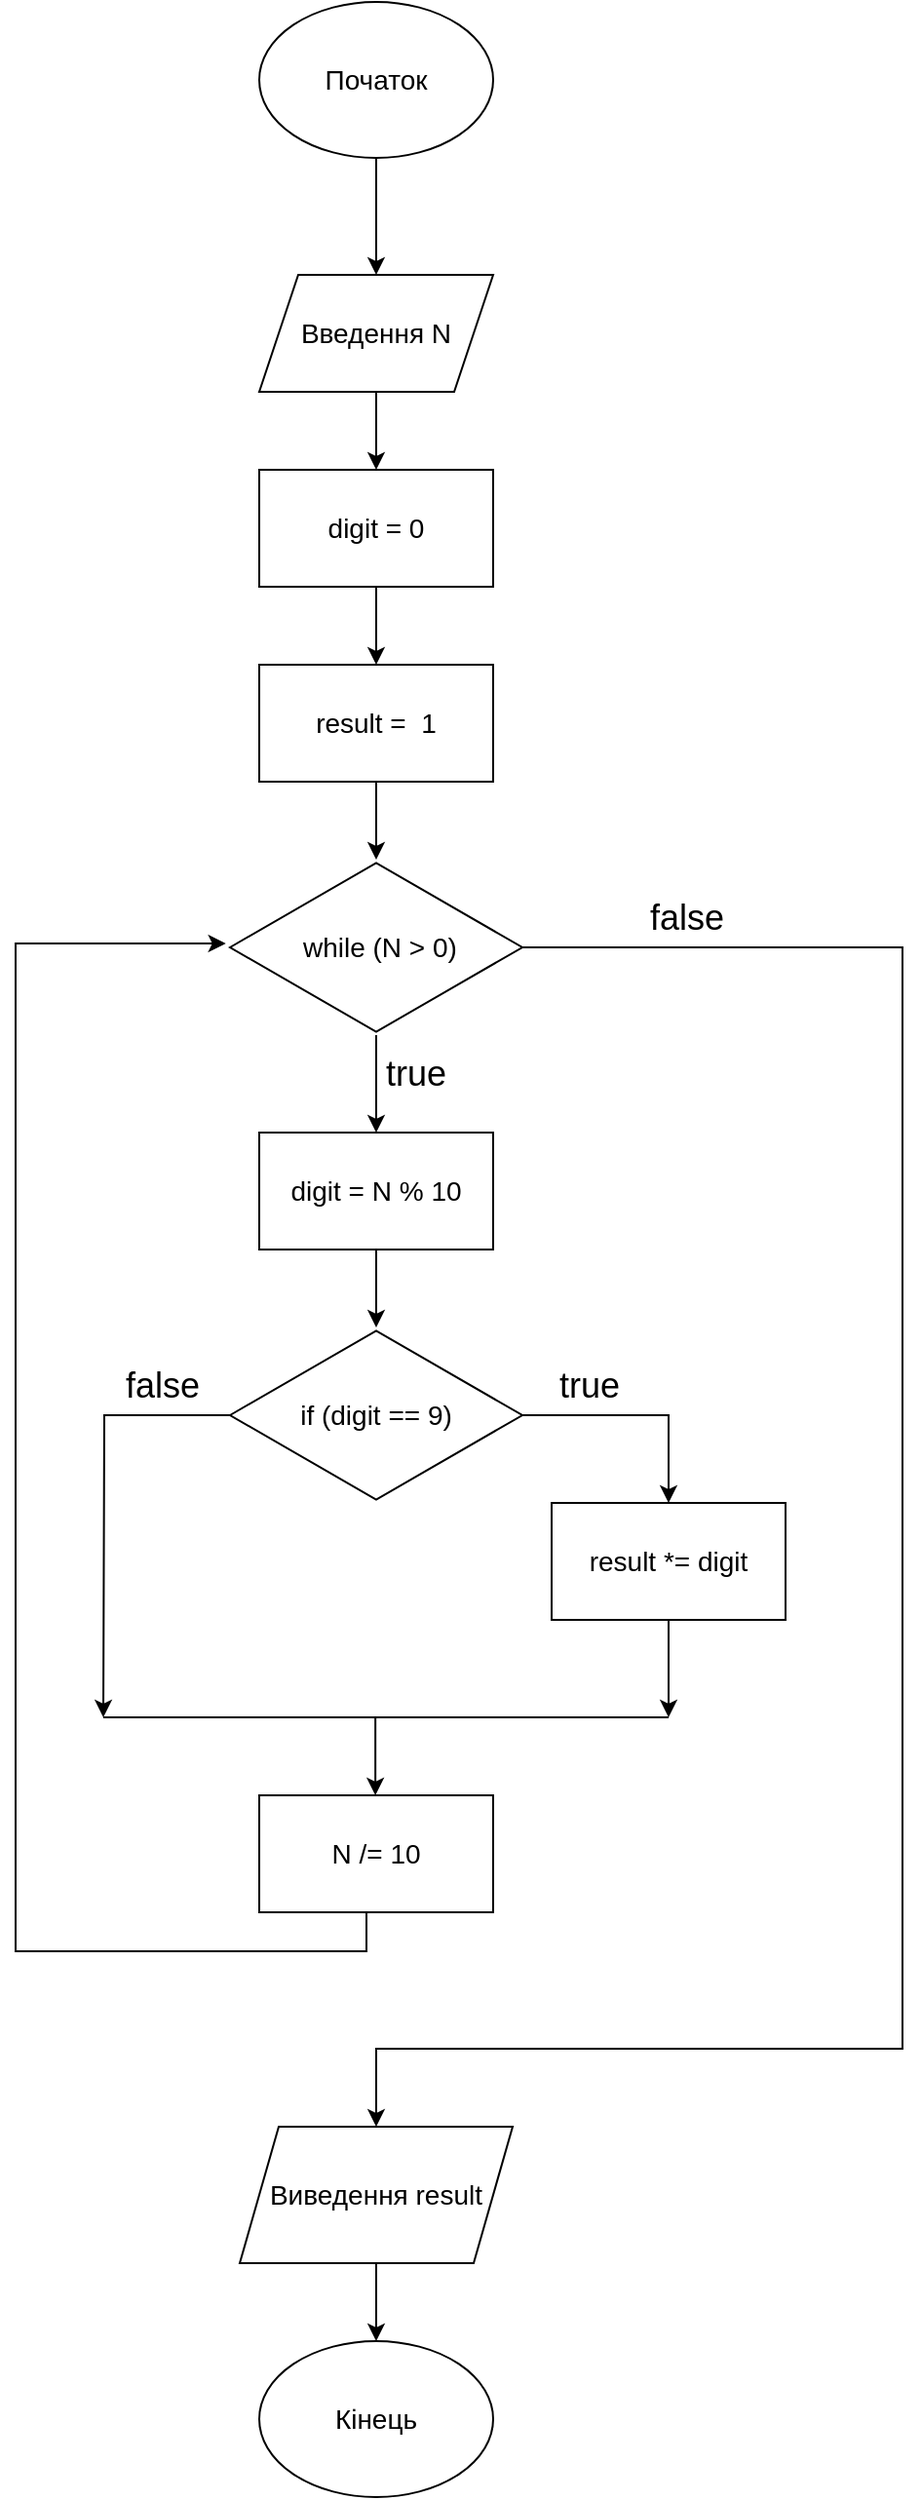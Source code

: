 <mxfile version="22.0.4" type="github">
  <diagram name="Сторінка-1" id="kfaYCaIMH_Hj41CmXbZO">
    <mxGraphModel dx="1969" dy="882" grid="1" gridSize="10" guides="1" tooltips="1" connect="1" arrows="1" fold="1" page="1" pageScale="1" pageWidth="827" pageHeight="1169" math="0" shadow="0">
      <root>
        <mxCell id="0" />
        <mxCell id="1" parent="0" />
        <mxCell id="slGBocTgLF8m4l2l_OkK-3" style="edgeStyle=orthogonalEdgeStyle;rounded=0;orthogonalLoop=1;jettySize=auto;html=1;entryX=0.5;entryY=0;entryDx=0;entryDy=0;" edge="1" parent="1" source="slGBocTgLF8m4l2l_OkK-1" target="slGBocTgLF8m4l2l_OkK-2">
          <mxGeometry relative="1" as="geometry" />
        </mxCell>
        <mxCell id="slGBocTgLF8m4l2l_OkK-1" value="&lt;font style=&quot;font-size: 14px;&quot;&gt;Початок&lt;/font&gt;" style="ellipse;whiteSpace=wrap;html=1;" vertex="1" parent="1">
          <mxGeometry x="270" y="20" width="120" height="80" as="geometry" />
        </mxCell>
        <mxCell id="slGBocTgLF8m4l2l_OkK-13" value="" style="edgeStyle=orthogonalEdgeStyle;rounded=0;orthogonalLoop=1;jettySize=auto;html=1;" edge="1" parent="1" source="slGBocTgLF8m4l2l_OkK-2" target="slGBocTgLF8m4l2l_OkK-11">
          <mxGeometry relative="1" as="geometry" />
        </mxCell>
        <mxCell id="slGBocTgLF8m4l2l_OkK-2" value="&lt;font style=&quot;font-size: 14px;&quot;&gt;Введення N&lt;/font&gt;" style="shape=parallelogram;perimeter=parallelogramPerimeter;whiteSpace=wrap;html=1;fixedSize=1;" vertex="1" parent="1">
          <mxGeometry x="270" y="160" width="120" height="60" as="geometry" />
        </mxCell>
        <mxCell id="slGBocTgLF8m4l2l_OkK-7" style="edgeStyle=orthogonalEdgeStyle;rounded=0;orthogonalLoop=1;jettySize=auto;html=1;exitX=0.5;exitY=1;exitDx=0;exitDy=0;entryX=0.5;entryY=0;entryDx=0;entryDy=0;" edge="1" parent="1" source="slGBocTgLF8m4l2l_OkK-4">
          <mxGeometry relative="1" as="geometry">
            <mxPoint x="330" y="460" as="targetPoint" />
          </mxGeometry>
        </mxCell>
        <mxCell id="slGBocTgLF8m4l2l_OkK-4" value="&lt;font style=&quot;font-size: 14px;&quot;&gt;result =&amp;nbsp; 1&lt;/font&gt;" style="rounded=0;whiteSpace=wrap;html=1;" vertex="1" parent="1">
          <mxGeometry x="270" y="360" width="120" height="60" as="geometry" />
        </mxCell>
        <mxCell id="slGBocTgLF8m4l2l_OkK-10" value="" style="edgeStyle=orthogonalEdgeStyle;rounded=0;orthogonalLoop=1;jettySize=auto;html=1;" edge="1" parent="1" source="slGBocTgLF8m4l2l_OkK-8" target="slGBocTgLF8m4l2l_OkK-9">
          <mxGeometry relative="1" as="geometry" />
        </mxCell>
        <mxCell id="slGBocTgLF8m4l2l_OkK-39" style="edgeStyle=orthogonalEdgeStyle;rounded=0;orthogonalLoop=1;jettySize=auto;html=1;entryX=0.5;entryY=0;entryDx=0;entryDy=0;" edge="1" parent="1" source="slGBocTgLF8m4l2l_OkK-8" target="slGBocTgLF8m4l2l_OkK-41">
          <mxGeometry relative="1" as="geometry">
            <mxPoint x="590" y="1070" as="targetPoint" />
            <Array as="points">
              <mxPoint x="600" y="505" />
              <mxPoint x="600" y="1070" />
              <mxPoint x="330" y="1070" />
            </Array>
          </mxGeometry>
        </mxCell>
        <mxCell id="slGBocTgLF8m4l2l_OkK-8" value="&lt;font style=&quot;font-size: 14px;&quot;&gt;&amp;nbsp;while (N &amp;gt; 0)&lt;/font&gt;" style="html=1;whiteSpace=wrap;aspect=fixed;shape=isoRectangle;" vertex="1" parent="1">
          <mxGeometry x="255" y="460" width="150" height="90" as="geometry" />
        </mxCell>
        <mxCell id="slGBocTgLF8m4l2l_OkK-19" value="" style="edgeStyle=orthogonalEdgeStyle;rounded=0;orthogonalLoop=1;jettySize=auto;html=1;" edge="1" parent="1" source="slGBocTgLF8m4l2l_OkK-9" target="slGBocTgLF8m4l2l_OkK-18">
          <mxGeometry relative="1" as="geometry" />
        </mxCell>
        <mxCell id="slGBocTgLF8m4l2l_OkK-9" value="&lt;font style=&quot;font-size: 14px;&quot;&gt;digit = N % 10&lt;/font&gt;" style="whiteSpace=wrap;html=1;" vertex="1" parent="1">
          <mxGeometry x="270" y="600" width="120" height="60" as="geometry" />
        </mxCell>
        <mxCell id="slGBocTgLF8m4l2l_OkK-14" value="" style="edgeStyle=orthogonalEdgeStyle;rounded=0;orthogonalLoop=1;jettySize=auto;html=1;" edge="1" parent="1" source="slGBocTgLF8m4l2l_OkK-11" target="slGBocTgLF8m4l2l_OkK-4">
          <mxGeometry relative="1" as="geometry" />
        </mxCell>
        <mxCell id="slGBocTgLF8m4l2l_OkK-11" value="&lt;font style=&quot;font-size: 14px;&quot;&gt;digit = 0&lt;/font&gt;" style="rounded=0;whiteSpace=wrap;html=1;" vertex="1" parent="1">
          <mxGeometry x="270" y="260" width="120" height="60" as="geometry" />
        </mxCell>
        <mxCell id="slGBocTgLF8m4l2l_OkK-15" value="&lt;font style=&quot;font-size: 18px;&quot;&gt;true&lt;/font&gt;" style="text;html=1;align=center;verticalAlign=middle;resizable=0;points=[];autosize=1;strokeColor=none;fillColor=none;" vertex="1" parent="1">
          <mxGeometry x="325" y="550" width="50" height="40" as="geometry" />
        </mxCell>
        <mxCell id="slGBocTgLF8m4l2l_OkK-31" style="edgeStyle=orthogonalEdgeStyle;rounded=0;orthogonalLoop=1;jettySize=auto;html=1;entryX=0.5;entryY=0;entryDx=0;entryDy=0;" edge="1" parent="1" source="slGBocTgLF8m4l2l_OkK-18" target="slGBocTgLF8m4l2l_OkK-20">
          <mxGeometry relative="1" as="geometry" />
        </mxCell>
        <mxCell id="slGBocTgLF8m4l2l_OkK-34" style="edgeStyle=orthogonalEdgeStyle;rounded=0;orthogonalLoop=1;jettySize=auto;html=1;" edge="1" parent="1" source="slGBocTgLF8m4l2l_OkK-18">
          <mxGeometry relative="1" as="geometry">
            <mxPoint x="190" y="900" as="targetPoint" />
          </mxGeometry>
        </mxCell>
        <mxCell id="slGBocTgLF8m4l2l_OkK-18" value="&lt;font style=&quot;font-size: 14px;&quot;&gt;if (digit == 9)&lt;/font&gt;" style="html=1;whiteSpace=wrap;aspect=fixed;shape=isoRectangle;" vertex="1" parent="1">
          <mxGeometry x="255" y="700" width="150" height="90" as="geometry" />
        </mxCell>
        <mxCell id="slGBocTgLF8m4l2l_OkK-23" style="edgeStyle=orthogonalEdgeStyle;rounded=0;orthogonalLoop=1;jettySize=auto;html=1;" edge="1" parent="1" source="slGBocTgLF8m4l2l_OkK-20">
          <mxGeometry relative="1" as="geometry">
            <mxPoint x="480" y="900" as="targetPoint" />
          </mxGeometry>
        </mxCell>
        <mxCell id="slGBocTgLF8m4l2l_OkK-20" value="&lt;font style=&quot;font-size: 14px;&quot;&gt;result *= digit&lt;/font&gt;" style="whiteSpace=wrap;html=1;" vertex="1" parent="1">
          <mxGeometry x="420" y="790" width="120" height="60" as="geometry" />
        </mxCell>
        <mxCell id="slGBocTgLF8m4l2l_OkK-22" value="&lt;font style=&quot;font-size: 18px;&quot;&gt;true&lt;/font&gt;" style="text;html=1;align=center;verticalAlign=middle;resizable=0;points=[];autosize=1;strokeColor=none;fillColor=none;" vertex="1" parent="1">
          <mxGeometry x="414" y="710" width="50" height="40" as="geometry" />
        </mxCell>
        <mxCell id="slGBocTgLF8m4l2l_OkK-26" value="" style="endArrow=none;html=1;rounded=0;" edge="1" parent="1">
          <mxGeometry width="50" height="50" relative="1" as="geometry">
            <mxPoint x="190" y="900" as="sourcePoint" />
            <mxPoint x="480" y="900" as="targetPoint" />
          </mxGeometry>
        </mxCell>
        <mxCell id="slGBocTgLF8m4l2l_OkK-32" value="&lt;font style=&quot;font-size: 18px;&quot;&gt;false&lt;/font&gt;" style="text;html=1;align=center;verticalAlign=middle;resizable=0;points=[];autosize=1;strokeColor=none;fillColor=none;" vertex="1" parent="1">
          <mxGeometry x="190" y="710" width="60" height="40" as="geometry" />
        </mxCell>
        <mxCell id="slGBocTgLF8m4l2l_OkK-38" style="edgeStyle=orthogonalEdgeStyle;rounded=0;orthogonalLoop=1;jettySize=auto;html=1;exitX=0.5;exitY=1;exitDx=0;exitDy=0;movable=1;resizable=1;rotatable=1;deletable=1;editable=1;locked=0;connectable=1;entryX=0.019;entryY=0.478;entryDx=0;entryDy=0;entryPerimeter=0;" edge="1" parent="1">
          <mxGeometry relative="1" as="geometry">
            <mxPoint x="252.85" y="503.02" as="targetPoint" />
            <mxPoint x="325" y="1000" as="sourcePoint" />
            <Array as="points">
              <mxPoint x="325" y="1020" />
              <mxPoint x="145" y="1020" />
              <mxPoint x="145" y="503" />
            </Array>
          </mxGeometry>
        </mxCell>
        <mxCell id="slGBocTgLF8m4l2l_OkK-35" value="&lt;font style=&quot;font-size: 14px;&quot;&gt;N /= 10&lt;/font&gt;" style="rounded=0;whiteSpace=wrap;html=1;" vertex="1" parent="1">
          <mxGeometry x="270" y="940" width="120" height="60" as="geometry" />
        </mxCell>
        <mxCell id="slGBocTgLF8m4l2l_OkK-36" value="" style="endArrow=classic;html=1;rounded=0;" edge="1" parent="1">
          <mxGeometry width="50" height="50" relative="1" as="geometry">
            <mxPoint x="329.58" y="900" as="sourcePoint" />
            <mxPoint x="329.58" y="940" as="targetPoint" />
          </mxGeometry>
        </mxCell>
        <mxCell id="slGBocTgLF8m4l2l_OkK-48" style="edgeStyle=orthogonalEdgeStyle;rounded=0;orthogonalLoop=1;jettySize=auto;html=1;exitX=0.5;exitY=1;exitDx=0;exitDy=0;entryX=0.5;entryY=0;entryDx=0;entryDy=0;" edge="1" parent="1" source="slGBocTgLF8m4l2l_OkK-41" target="slGBocTgLF8m4l2l_OkK-47">
          <mxGeometry relative="1" as="geometry" />
        </mxCell>
        <mxCell id="slGBocTgLF8m4l2l_OkK-41" value="&lt;font style=&quot;font-size: 14px;&quot;&gt;Виведення result&lt;/font&gt;" style="shape=parallelogram;perimeter=parallelogramPerimeter;whiteSpace=wrap;html=1;fixedSize=1;" vertex="1" parent="1">
          <mxGeometry x="260" y="1110" width="140" height="70" as="geometry" />
        </mxCell>
        <mxCell id="slGBocTgLF8m4l2l_OkK-47" value="&lt;font style=&quot;font-size: 14px;&quot;&gt;Кінець&lt;/font&gt;" style="ellipse;whiteSpace=wrap;html=1;" vertex="1" parent="1">
          <mxGeometry x="270" y="1220" width="120" height="80" as="geometry" />
        </mxCell>
        <mxCell id="slGBocTgLF8m4l2l_OkK-49" value="&lt;font style=&quot;font-size: 18px;&quot;&gt;false&lt;/font&gt;" style="text;html=1;align=center;verticalAlign=middle;resizable=0;points=[];autosize=1;strokeColor=none;fillColor=none;" vertex="1" parent="1">
          <mxGeometry x="459" y="470" width="60" height="40" as="geometry" />
        </mxCell>
      </root>
    </mxGraphModel>
  </diagram>
</mxfile>
